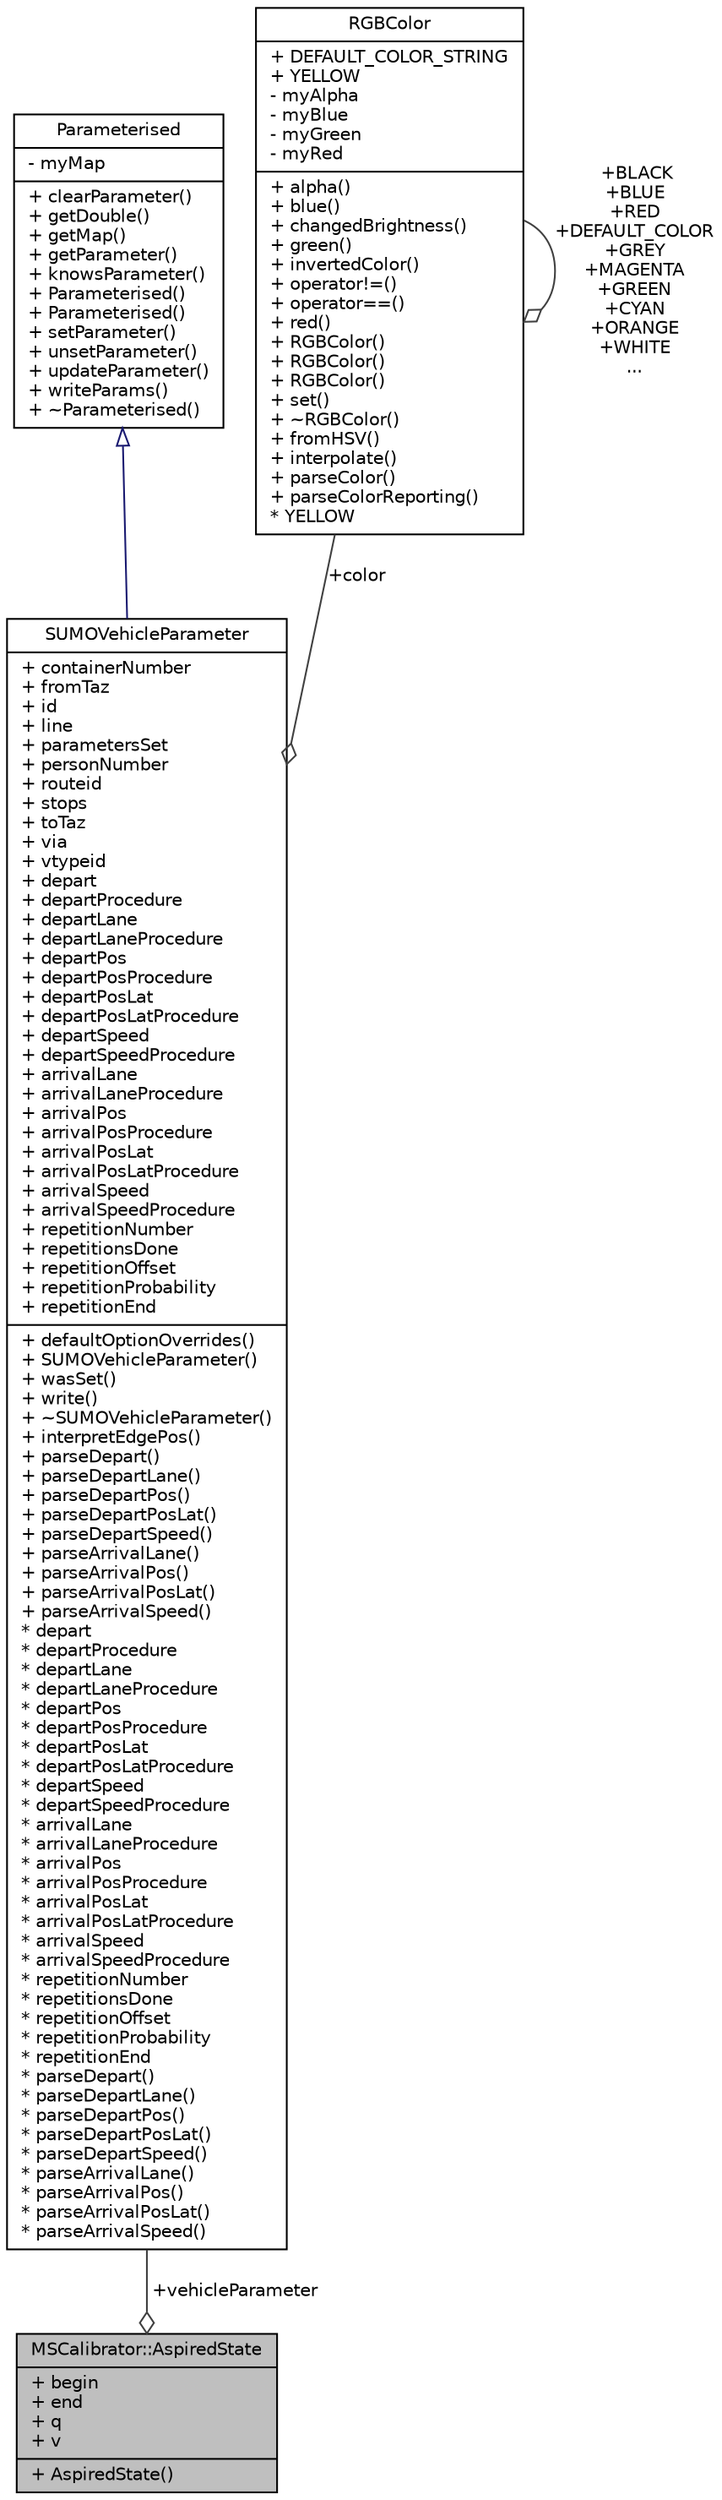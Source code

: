 digraph "MSCalibrator::AspiredState"
{
  edge [fontname="Helvetica",fontsize="10",labelfontname="Helvetica",labelfontsize="10"];
  node [fontname="Helvetica",fontsize="10",shape=record];
  Node1 [label="{MSCalibrator::AspiredState\n|+ begin\l+ end\l+ q\l+ v\l|+ AspiredState()\l}",height=0.2,width=0.4,color="black", fillcolor="grey75", style="filled", fontcolor="black"];
  Node2 -> Node1 [color="grey25",fontsize="10",style="solid",label=" +vehicleParameter" ,arrowhead="odiamond",fontname="Helvetica"];
  Node2 [label="{SUMOVehicleParameter\n|+ containerNumber\l+ fromTaz\l+ id\l+ line\l+ parametersSet\l+ personNumber\l+ routeid\l+ stops\l+ toTaz\l+ via\l+ vtypeid\l+ depart\l+ departProcedure\l+ departLane\l+ departLaneProcedure\l+ departPos\l+ departPosProcedure\l+ departPosLat\l+ departPosLatProcedure\l+ departSpeed\l+ departSpeedProcedure\l+ arrivalLane\l+ arrivalLaneProcedure\l+ arrivalPos\l+ arrivalPosProcedure\l+ arrivalPosLat\l+ arrivalPosLatProcedure\l+ arrivalSpeed\l+ arrivalSpeedProcedure\l+ repetitionNumber\l+ repetitionsDone\l+ repetitionOffset\l+ repetitionProbability\l+ repetitionEnd\l|+ defaultOptionOverrides()\l+ SUMOVehicleParameter()\l+ wasSet()\l+ write()\l+ ~SUMOVehicleParameter()\l+ interpretEdgePos()\l+ parseDepart()\l+ parseDepartLane()\l+ parseDepartPos()\l+ parseDepartPosLat()\l+ parseDepartSpeed()\l+ parseArrivalLane()\l+ parseArrivalPos()\l+ parseArrivalPosLat()\l+ parseArrivalSpeed()\l* depart\l* departProcedure\l* departLane\l* departLaneProcedure\l* departPos\l* departPosProcedure\l* departPosLat\l* departPosLatProcedure\l* departSpeed\l* departSpeedProcedure\l* arrivalLane\l* arrivalLaneProcedure\l* arrivalPos\l* arrivalPosProcedure\l* arrivalPosLat\l* arrivalPosLatProcedure\l* arrivalSpeed\l* arrivalSpeedProcedure\l* repetitionNumber\l* repetitionsDone\l* repetitionOffset\l* repetitionProbability\l* repetitionEnd\l* parseDepart()\l* parseDepartLane()\l* parseDepartPos()\l* parseDepartPosLat()\l* parseDepartSpeed()\l* parseArrivalLane()\l* parseArrivalPos()\l* parseArrivalPosLat()\l* parseArrivalSpeed()\l}",height=0.2,width=0.4,color="black", fillcolor="white", style="filled",URL="$d8/d51/class_s_u_m_o_vehicle_parameter.html",tooltip="Structure representing possible vehicle parameter. "];
  Node3 -> Node2 [dir="back",color="midnightblue",fontsize="10",style="solid",arrowtail="onormal",fontname="Helvetica"];
  Node3 [label="{Parameterised\n|- myMap\l|+ clearParameter()\l+ getDouble()\l+ getMap()\l+ getParameter()\l+ knowsParameter()\l+ Parameterised()\l+ Parameterised()\l+ setParameter()\l+ unsetParameter()\l+ updateParameter()\l+ writeParams()\l+ ~Parameterised()\l}",height=0.2,width=0.4,color="black", fillcolor="white", style="filled",URL="$d7/dc7/class_parameterised.html",tooltip="An upper class for objects with additional parameters. "];
  Node4 -> Node2 [color="grey25",fontsize="10",style="solid",label=" +color" ,arrowhead="odiamond",fontname="Helvetica"];
  Node4 [label="{RGBColor\n|+ DEFAULT_COLOR_STRING\l+ YELLOW\l- myAlpha\l- myBlue\l- myGreen\l- myRed\l|+ alpha()\l+ blue()\l+ changedBrightness()\l+ green()\l+ invertedColor()\l+ operator!=()\l+ operator==()\l+ red()\l+ RGBColor()\l+ RGBColor()\l+ RGBColor()\l+ set()\l+ ~RGBColor()\l+ fromHSV()\l+ interpolate()\l+ parseColor()\l+ parseColorReporting()\l* YELLOW\l}",height=0.2,width=0.4,color="black", fillcolor="white", style="filled",URL="$da/da9/class_r_g_b_color.html"];
  Node4 -> Node4 [color="grey25",fontsize="10",style="solid",label=" +BLACK\n+BLUE\n+RED\n+DEFAULT_COLOR\n+GREY\n+MAGENTA\n+GREEN\n+CYAN\n+ORANGE\n+WHITE\n..." ,arrowhead="odiamond",fontname="Helvetica"];
}
